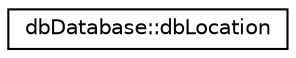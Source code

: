 digraph "Graphical Class Hierarchy"
{
 // INTERACTIVE_SVG=YES
 // LATEX_PDF_SIZE
  edge [fontname="Helvetica",fontsize="10",labelfontname="Helvetica",labelfontsize="10"];
  node [fontname="Helvetica",fontsize="10",shape=record];
  rankdir="LR";
  Node0 [label="dbDatabase::dbLocation",height=0.2,width=0.4,color="black", fillcolor="white", style="filled",URL="$structdbDatabase_1_1dbLocation.html",tooltip=" "];
}
